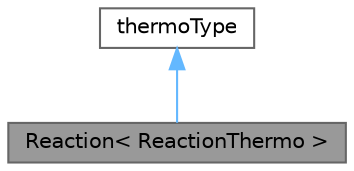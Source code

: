 digraph "Reaction&lt; ReactionThermo &gt;"
{
 // LATEX_PDF_SIZE
  bgcolor="transparent";
  edge [fontname=Helvetica,fontsize=10,labelfontname=Helvetica,labelfontsize=10];
  node [fontname=Helvetica,fontsize=10,shape=box,height=0.2,width=0.4];
  Node1 [id="Node000001",label="Reaction\< ReactionThermo \>",height=0.2,width=0.4,color="gray40", fillcolor="grey60", style="filled", fontcolor="black",tooltip="Simple extension of ReactionThermo to handle reaction kinetics in addition to the equilibrium thermod..."];
  Node2 -> Node1 [id="edge1_Node000001_Node000002",dir="back",color="steelblue1",style="solid",tooltip=" "];
  Node2 [id="Node000002",label="thermoType",height=0.2,width=0.4,color="gray40", fillcolor="white", style="filled",tooltip=" "];
}
